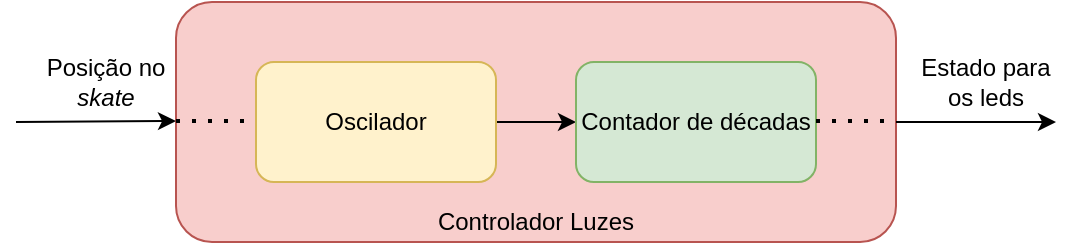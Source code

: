 <mxfile version="14.1.8" type="device"><diagram id="wJH3ziChCQDyj1mA07DP" name="Page-1"><mxGraphModel dx="780" dy="853" grid="1" gridSize="10" guides="1" tooltips="1" connect="1" arrows="1" fold="1" page="1" pageScale="1" pageWidth="827" pageHeight="1169" math="0" shadow="0"><root><mxCell id="0"/><mxCell id="1" parent="0"/><mxCell id="9_Q76MqZUXXAEPkPnpoE-1" value="" style="rounded=1;whiteSpace=wrap;html=1;fillColor=#f8cecc;strokeColor=#b85450;" parent="1" vertex="1"><mxGeometry x="160" y="320" width="360" height="120" as="geometry"/></mxCell><mxCell id="9_Q76MqZUXXAEPkPnpoE-6" value="" style="edgeStyle=orthogonalEdgeStyle;rounded=0;orthogonalLoop=1;jettySize=auto;html=1;" parent="1" source="9_Q76MqZUXXAEPkPnpoE-2" target="9_Q76MqZUXXAEPkPnpoE-3" edge="1"><mxGeometry relative="1" as="geometry"/></mxCell><mxCell id="9_Q76MqZUXXAEPkPnpoE-2" value="Oscilador" style="rounded=1;whiteSpace=wrap;html=1;fillColor=#fff2cc;strokeColor=#d6b656;" parent="1" vertex="1"><mxGeometry x="200" y="350" width="120" height="60" as="geometry"/></mxCell><mxCell id="9_Q76MqZUXXAEPkPnpoE-3" value="Contador de décadas" style="rounded=1;whiteSpace=wrap;html=1;fillColor=#d5e8d4;strokeColor=#82b366;" parent="1" vertex="1"><mxGeometry x="360" y="350" width="120" height="60" as="geometry"/></mxCell><mxCell id="9_Q76MqZUXXAEPkPnpoE-9" value="" style="endArrow=classic;html=1;" parent="1" edge="1"><mxGeometry width="50" height="50" relative="1" as="geometry"><mxPoint x="80" y="380" as="sourcePoint"/><mxPoint x="160" y="379.5" as="targetPoint"/></mxGeometry></mxCell><mxCell id="8ZVc7sq-sRXn-9aD7-B0-1" value="" style="endArrow=classic;html=1;" edge="1" parent="1"><mxGeometry width="50" height="50" relative="1" as="geometry"><mxPoint x="520" y="380" as="sourcePoint"/><mxPoint x="600" y="380" as="targetPoint"/></mxGeometry></mxCell><mxCell id="8ZVc7sq-sRXn-9aD7-B0-2" value="" style="endArrow=none;dashed=1;html=1;dashPattern=1 3;strokeWidth=2;" edge="1" parent="1"><mxGeometry width="50" height="50" relative="1" as="geometry"><mxPoint x="160" y="379.5" as="sourcePoint"/><mxPoint x="200" y="379.5" as="targetPoint"/></mxGeometry></mxCell><mxCell id="8ZVc7sq-sRXn-9aD7-B0-3" value="Posição no &lt;i&gt;skate&lt;/i&gt;" style="text;html=1;strokeColor=none;fillColor=none;align=center;verticalAlign=middle;whiteSpace=wrap;rounded=0;" vertex="1" parent="1"><mxGeometry x="90" y="350" width="70" height="20" as="geometry"/></mxCell><mxCell id="8ZVc7sq-sRXn-9aD7-B0-4" value="Estado para os leds" style="text;html=1;strokeColor=none;fillColor=none;align=center;verticalAlign=middle;whiteSpace=wrap;rounded=0;" vertex="1" parent="1"><mxGeometry x="530" y="350" width="70" height="20" as="geometry"/></mxCell><mxCell id="8ZVc7sq-sRXn-9aD7-B0-5" value="" style="endArrow=none;dashed=1;html=1;dashPattern=1 3;strokeWidth=2;" edge="1" parent="1"><mxGeometry width="50" height="50" relative="1" as="geometry"><mxPoint x="480" y="379.5" as="sourcePoint"/><mxPoint x="520" y="379.5" as="targetPoint"/></mxGeometry></mxCell><mxCell id="8ZVc7sq-sRXn-9aD7-B0-6" value="Controlador Luzes" style="text;html=1;strokeColor=none;fillColor=none;align=center;verticalAlign=middle;whiteSpace=wrap;rounded=0;" vertex="1" parent="1"><mxGeometry x="275" y="420" width="130" height="20" as="geometry"/></mxCell></root></mxGraphModel></diagram></mxfile>